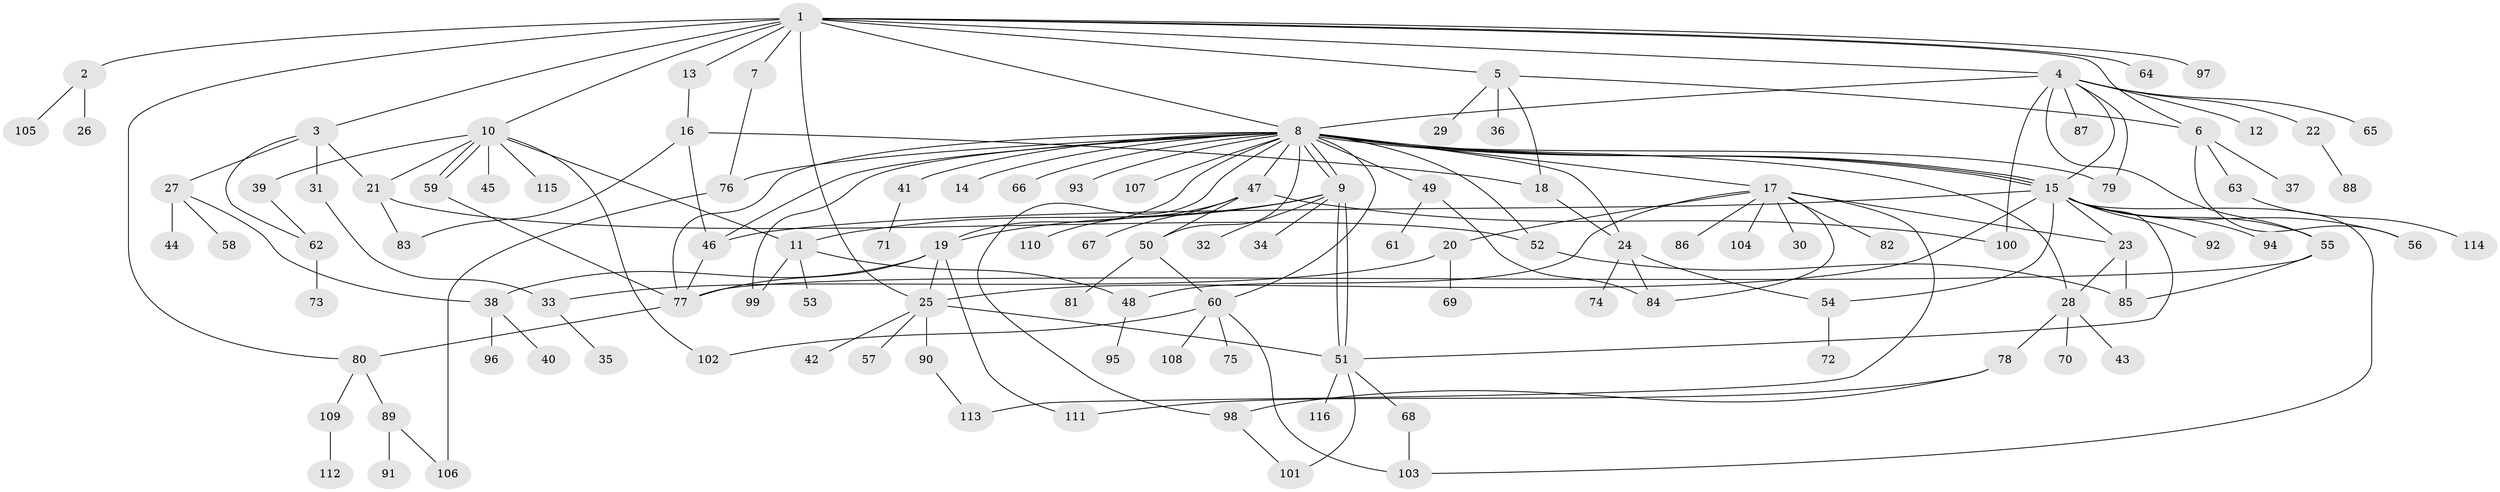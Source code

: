 // coarse degree distribution, {12: 0.022988505747126436, 2: 0.16091954022988506, 5: 0.04597701149425287, 10: 0.011494252873563218, 6: 0.08045977011494253, 27: 0.011494252873563218, 7: 0.022988505747126436, 11: 0.011494252873563218, 1: 0.47126436781609193, 13: 0.011494252873563218, 3: 0.11494252873563218, 4: 0.022988505747126436, 8: 0.011494252873563218}
// Generated by graph-tools (version 1.1) at 2025/23/03/03/25 07:23:49]
// undirected, 116 vertices, 168 edges
graph export_dot {
graph [start="1"]
  node [color=gray90,style=filled];
  1;
  2;
  3;
  4;
  5;
  6;
  7;
  8;
  9;
  10;
  11;
  12;
  13;
  14;
  15;
  16;
  17;
  18;
  19;
  20;
  21;
  22;
  23;
  24;
  25;
  26;
  27;
  28;
  29;
  30;
  31;
  32;
  33;
  34;
  35;
  36;
  37;
  38;
  39;
  40;
  41;
  42;
  43;
  44;
  45;
  46;
  47;
  48;
  49;
  50;
  51;
  52;
  53;
  54;
  55;
  56;
  57;
  58;
  59;
  60;
  61;
  62;
  63;
  64;
  65;
  66;
  67;
  68;
  69;
  70;
  71;
  72;
  73;
  74;
  75;
  76;
  77;
  78;
  79;
  80;
  81;
  82;
  83;
  84;
  85;
  86;
  87;
  88;
  89;
  90;
  91;
  92;
  93;
  94;
  95;
  96;
  97;
  98;
  99;
  100;
  101;
  102;
  103;
  104;
  105;
  106;
  107;
  108;
  109;
  110;
  111;
  112;
  113;
  114;
  115;
  116;
  1 -- 2;
  1 -- 3;
  1 -- 4;
  1 -- 5;
  1 -- 6;
  1 -- 7;
  1 -- 8;
  1 -- 10;
  1 -- 13;
  1 -- 25;
  1 -- 64;
  1 -- 80;
  1 -- 97;
  2 -- 26;
  2 -- 105;
  3 -- 21;
  3 -- 27;
  3 -- 31;
  3 -- 62;
  4 -- 8;
  4 -- 12;
  4 -- 15;
  4 -- 22;
  4 -- 55;
  4 -- 65;
  4 -- 79;
  4 -- 87;
  4 -- 100;
  5 -- 6;
  5 -- 18;
  5 -- 29;
  5 -- 36;
  6 -- 37;
  6 -- 56;
  6 -- 63;
  7 -- 76;
  8 -- 9;
  8 -- 9;
  8 -- 14;
  8 -- 15;
  8 -- 15;
  8 -- 15;
  8 -- 17;
  8 -- 19;
  8 -- 24;
  8 -- 28;
  8 -- 41;
  8 -- 46;
  8 -- 47;
  8 -- 49;
  8 -- 50;
  8 -- 52;
  8 -- 60;
  8 -- 66;
  8 -- 76;
  8 -- 77;
  8 -- 79;
  8 -- 93;
  8 -- 98;
  8 -- 99;
  8 -- 107;
  9 -- 11;
  9 -- 19;
  9 -- 32;
  9 -- 34;
  9 -- 51;
  9 -- 51;
  10 -- 11;
  10 -- 21;
  10 -- 39;
  10 -- 45;
  10 -- 59;
  10 -- 59;
  10 -- 102;
  10 -- 115;
  11 -- 48;
  11 -- 53;
  11 -- 99;
  13 -- 16;
  15 -- 23;
  15 -- 25;
  15 -- 46;
  15 -- 51;
  15 -- 54;
  15 -- 55;
  15 -- 56;
  15 -- 92;
  15 -- 94;
  15 -- 103;
  16 -- 18;
  16 -- 46;
  16 -- 83;
  17 -- 20;
  17 -- 23;
  17 -- 30;
  17 -- 48;
  17 -- 82;
  17 -- 84;
  17 -- 86;
  17 -- 104;
  17 -- 113;
  18 -- 24;
  19 -- 25;
  19 -- 38;
  19 -- 77;
  19 -- 111;
  20 -- 33;
  20 -- 69;
  21 -- 52;
  21 -- 83;
  22 -- 88;
  23 -- 28;
  23 -- 85;
  24 -- 54;
  24 -- 74;
  24 -- 84;
  25 -- 42;
  25 -- 51;
  25 -- 57;
  25 -- 90;
  27 -- 38;
  27 -- 44;
  27 -- 58;
  28 -- 43;
  28 -- 70;
  28 -- 78;
  31 -- 33;
  33 -- 35;
  38 -- 40;
  38 -- 96;
  39 -- 62;
  41 -- 71;
  46 -- 77;
  47 -- 50;
  47 -- 67;
  47 -- 100;
  47 -- 110;
  48 -- 95;
  49 -- 61;
  49 -- 84;
  50 -- 60;
  50 -- 81;
  51 -- 68;
  51 -- 101;
  51 -- 116;
  52 -- 85;
  54 -- 72;
  55 -- 77;
  55 -- 85;
  59 -- 77;
  60 -- 75;
  60 -- 102;
  60 -- 103;
  60 -- 108;
  62 -- 73;
  63 -- 114;
  68 -- 103;
  76 -- 106;
  77 -- 80;
  78 -- 98;
  78 -- 111;
  80 -- 89;
  80 -- 109;
  89 -- 91;
  89 -- 106;
  90 -- 113;
  98 -- 101;
  109 -- 112;
}
